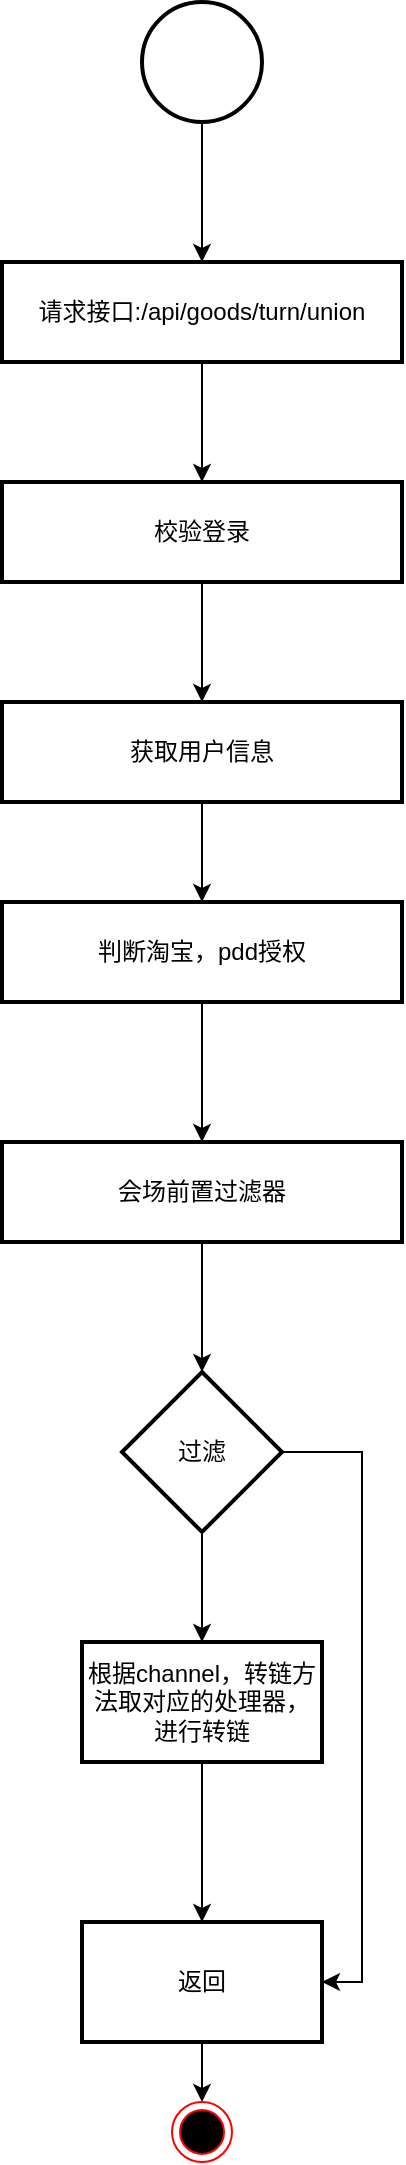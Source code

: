 <mxfile version="24.0.6" type="github">
  <diagram name="第 1 页" id="1tOMRcfb03r_TatQWsgq">
    <mxGraphModel dx="1026" dy="663" grid="1" gridSize="10" guides="1" tooltips="1" connect="1" arrows="1" fold="1" page="1" pageScale="1" pageWidth="827" pageHeight="1169" math="0" shadow="0">
      <root>
        <mxCell id="0" />
        <mxCell id="1" parent="0" />
        <mxCell id="NNQcNR_5SPwNsxDA947M-3" value="" style="edgeStyle=orthogonalEdgeStyle;rounded=0;orthogonalLoop=1;jettySize=auto;html=1;" edge="1" parent="1" source="NNQcNR_5SPwNsxDA947M-1" target="NNQcNR_5SPwNsxDA947M-2">
          <mxGeometry relative="1" as="geometry" />
        </mxCell>
        <mxCell id="NNQcNR_5SPwNsxDA947M-1" value="" style="strokeWidth=2;html=1;shape=mxgraph.flowchart.start_2;whiteSpace=wrap;" vertex="1" parent="1">
          <mxGeometry x="330" y="30" width="60" height="60" as="geometry" />
        </mxCell>
        <mxCell id="NNQcNR_5SPwNsxDA947M-5" value="" style="edgeStyle=orthogonalEdgeStyle;rounded=0;orthogonalLoop=1;jettySize=auto;html=1;" edge="1" parent="1" source="NNQcNR_5SPwNsxDA947M-2" target="NNQcNR_5SPwNsxDA947M-4">
          <mxGeometry relative="1" as="geometry" />
        </mxCell>
        <mxCell id="NNQcNR_5SPwNsxDA947M-2" value="请求接口:/api/goods/turn/union" style="whiteSpace=wrap;html=1;strokeWidth=2;" vertex="1" parent="1">
          <mxGeometry x="260" y="160" width="200" height="50" as="geometry" />
        </mxCell>
        <mxCell id="NNQcNR_5SPwNsxDA947M-7" value="" style="edgeStyle=orthogonalEdgeStyle;rounded=0;orthogonalLoop=1;jettySize=auto;html=1;" edge="1" parent="1" source="NNQcNR_5SPwNsxDA947M-4" target="NNQcNR_5SPwNsxDA947M-6">
          <mxGeometry relative="1" as="geometry" />
        </mxCell>
        <mxCell id="NNQcNR_5SPwNsxDA947M-4" value="校验登录" style="whiteSpace=wrap;html=1;strokeWidth=2;" vertex="1" parent="1">
          <mxGeometry x="260" y="270" width="200" height="50" as="geometry" />
        </mxCell>
        <mxCell id="NNQcNR_5SPwNsxDA947M-9" value="" style="edgeStyle=orthogonalEdgeStyle;rounded=0;orthogonalLoop=1;jettySize=auto;html=1;" edge="1" parent="1" source="NNQcNR_5SPwNsxDA947M-6" target="NNQcNR_5SPwNsxDA947M-8">
          <mxGeometry relative="1" as="geometry" />
        </mxCell>
        <mxCell id="NNQcNR_5SPwNsxDA947M-6" value="获取用户信息" style="whiteSpace=wrap;html=1;strokeWidth=2;" vertex="1" parent="1">
          <mxGeometry x="260" y="380" width="200" height="50" as="geometry" />
        </mxCell>
        <mxCell id="NNQcNR_5SPwNsxDA947M-11" value="" style="edgeStyle=orthogonalEdgeStyle;rounded=0;orthogonalLoop=1;jettySize=auto;html=1;" edge="1" parent="1" source="NNQcNR_5SPwNsxDA947M-8" target="NNQcNR_5SPwNsxDA947M-10">
          <mxGeometry relative="1" as="geometry" />
        </mxCell>
        <mxCell id="NNQcNR_5SPwNsxDA947M-8" value="判断淘宝，pdd授权" style="whiteSpace=wrap;html=1;strokeWidth=2;" vertex="1" parent="1">
          <mxGeometry x="260" y="480" width="200" height="50" as="geometry" />
        </mxCell>
        <mxCell id="NNQcNR_5SPwNsxDA947M-13" value="" style="edgeStyle=orthogonalEdgeStyle;rounded=0;orthogonalLoop=1;jettySize=auto;html=1;" edge="1" parent="1" source="NNQcNR_5SPwNsxDA947M-10" target="NNQcNR_5SPwNsxDA947M-12">
          <mxGeometry relative="1" as="geometry" />
        </mxCell>
        <mxCell id="NNQcNR_5SPwNsxDA947M-10" value="会场前置过滤器" style="whiteSpace=wrap;html=1;strokeWidth=2;" vertex="1" parent="1">
          <mxGeometry x="260" y="600" width="200" height="50" as="geometry" />
        </mxCell>
        <mxCell id="NNQcNR_5SPwNsxDA947M-18" value="" style="edgeStyle=orthogonalEdgeStyle;rounded=0;orthogonalLoop=1;jettySize=auto;html=1;" edge="1" parent="1" source="NNQcNR_5SPwNsxDA947M-12" target="NNQcNR_5SPwNsxDA947M-17">
          <mxGeometry relative="1" as="geometry" />
        </mxCell>
        <mxCell id="NNQcNR_5SPwNsxDA947M-21" style="edgeStyle=orthogonalEdgeStyle;rounded=0;orthogonalLoop=1;jettySize=auto;html=1;exitX=1;exitY=0.5;exitDx=0;exitDy=0;entryX=1;entryY=0.5;entryDx=0;entryDy=0;" edge="1" parent="1" source="NNQcNR_5SPwNsxDA947M-12" target="NNQcNR_5SPwNsxDA947M-19">
          <mxGeometry relative="1" as="geometry" />
        </mxCell>
        <mxCell id="NNQcNR_5SPwNsxDA947M-12" value="过滤" style="rhombus;whiteSpace=wrap;html=1;strokeWidth=2;" vertex="1" parent="1">
          <mxGeometry x="320" y="715" width="80" height="80" as="geometry" />
        </mxCell>
        <mxCell id="NNQcNR_5SPwNsxDA947M-20" value="" style="edgeStyle=orthogonalEdgeStyle;rounded=0;orthogonalLoop=1;jettySize=auto;html=1;" edge="1" parent="1" source="NNQcNR_5SPwNsxDA947M-17" target="NNQcNR_5SPwNsxDA947M-19">
          <mxGeometry relative="1" as="geometry" />
        </mxCell>
        <mxCell id="NNQcNR_5SPwNsxDA947M-17" value="根据channel，转链方法取对应的处理器，进行转链" style="whiteSpace=wrap;html=1;strokeWidth=2;" vertex="1" parent="1">
          <mxGeometry x="300" y="850" width="120" height="60" as="geometry" />
        </mxCell>
        <mxCell id="NNQcNR_5SPwNsxDA947M-23" style="edgeStyle=orthogonalEdgeStyle;rounded=0;orthogonalLoop=1;jettySize=auto;html=1;exitX=0.5;exitY=1;exitDx=0;exitDy=0;entryX=0.5;entryY=0;entryDx=0;entryDy=0;" edge="1" parent="1" source="NNQcNR_5SPwNsxDA947M-19" target="NNQcNR_5SPwNsxDA947M-22">
          <mxGeometry relative="1" as="geometry" />
        </mxCell>
        <mxCell id="NNQcNR_5SPwNsxDA947M-19" value="返回" style="whiteSpace=wrap;html=1;strokeWidth=2;" vertex="1" parent="1">
          <mxGeometry x="300" y="990" width="120" height="60" as="geometry" />
        </mxCell>
        <mxCell id="NNQcNR_5SPwNsxDA947M-22" value="" style="ellipse;html=1;shape=endState;fillColor=#000000;strokeColor=#ff0000;" vertex="1" parent="1">
          <mxGeometry x="345" y="1080" width="30" height="30" as="geometry" />
        </mxCell>
      </root>
    </mxGraphModel>
  </diagram>
</mxfile>
